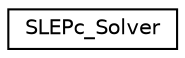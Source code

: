digraph "Graphical Class Hierarchy"
{
  edge [fontname="Helvetica",fontsize="10",labelfontname="Helvetica",labelfontsize="10"];
  node [fontname="Helvetica",fontsize="10",shape=record];
  rankdir="LR";
  Node1 [label="SLEPc_Solver",height=0.2,width=0.4,color="black", fillcolor="white", style="filled",URL="$classSLEPc__Solver.html"];
}
